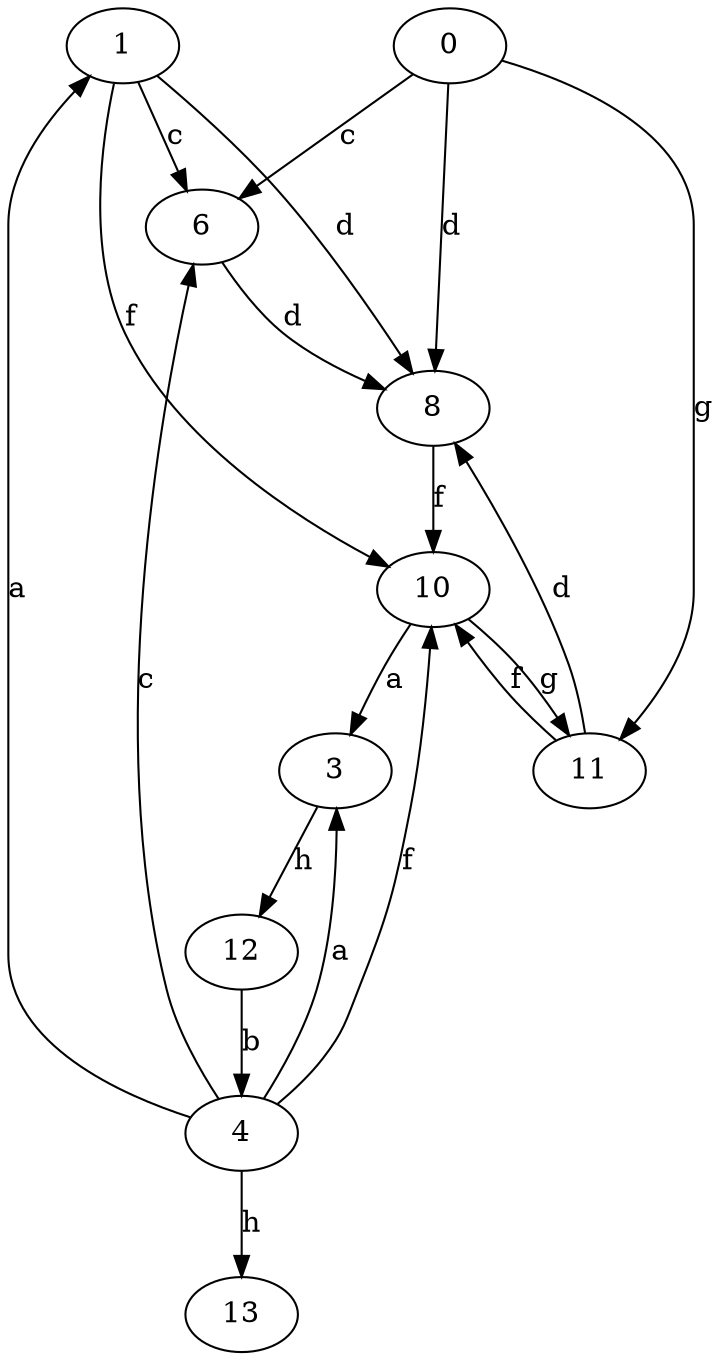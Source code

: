 strict digraph  {
1;
3;
4;
6;
8;
0;
10;
11;
12;
13;
1 -> 6  [label=c];
1 -> 8  [label=d];
1 -> 10  [label=f];
3 -> 12  [label=h];
4 -> 1  [label=a];
4 -> 3  [label=a];
4 -> 6  [label=c];
4 -> 10  [label=f];
4 -> 13  [label=h];
6 -> 8  [label=d];
8 -> 10  [label=f];
0 -> 6  [label=c];
0 -> 8  [label=d];
0 -> 11  [label=g];
10 -> 3  [label=a];
10 -> 11  [label=g];
11 -> 8  [label=d];
11 -> 10  [label=f];
12 -> 4  [label=b];
}
